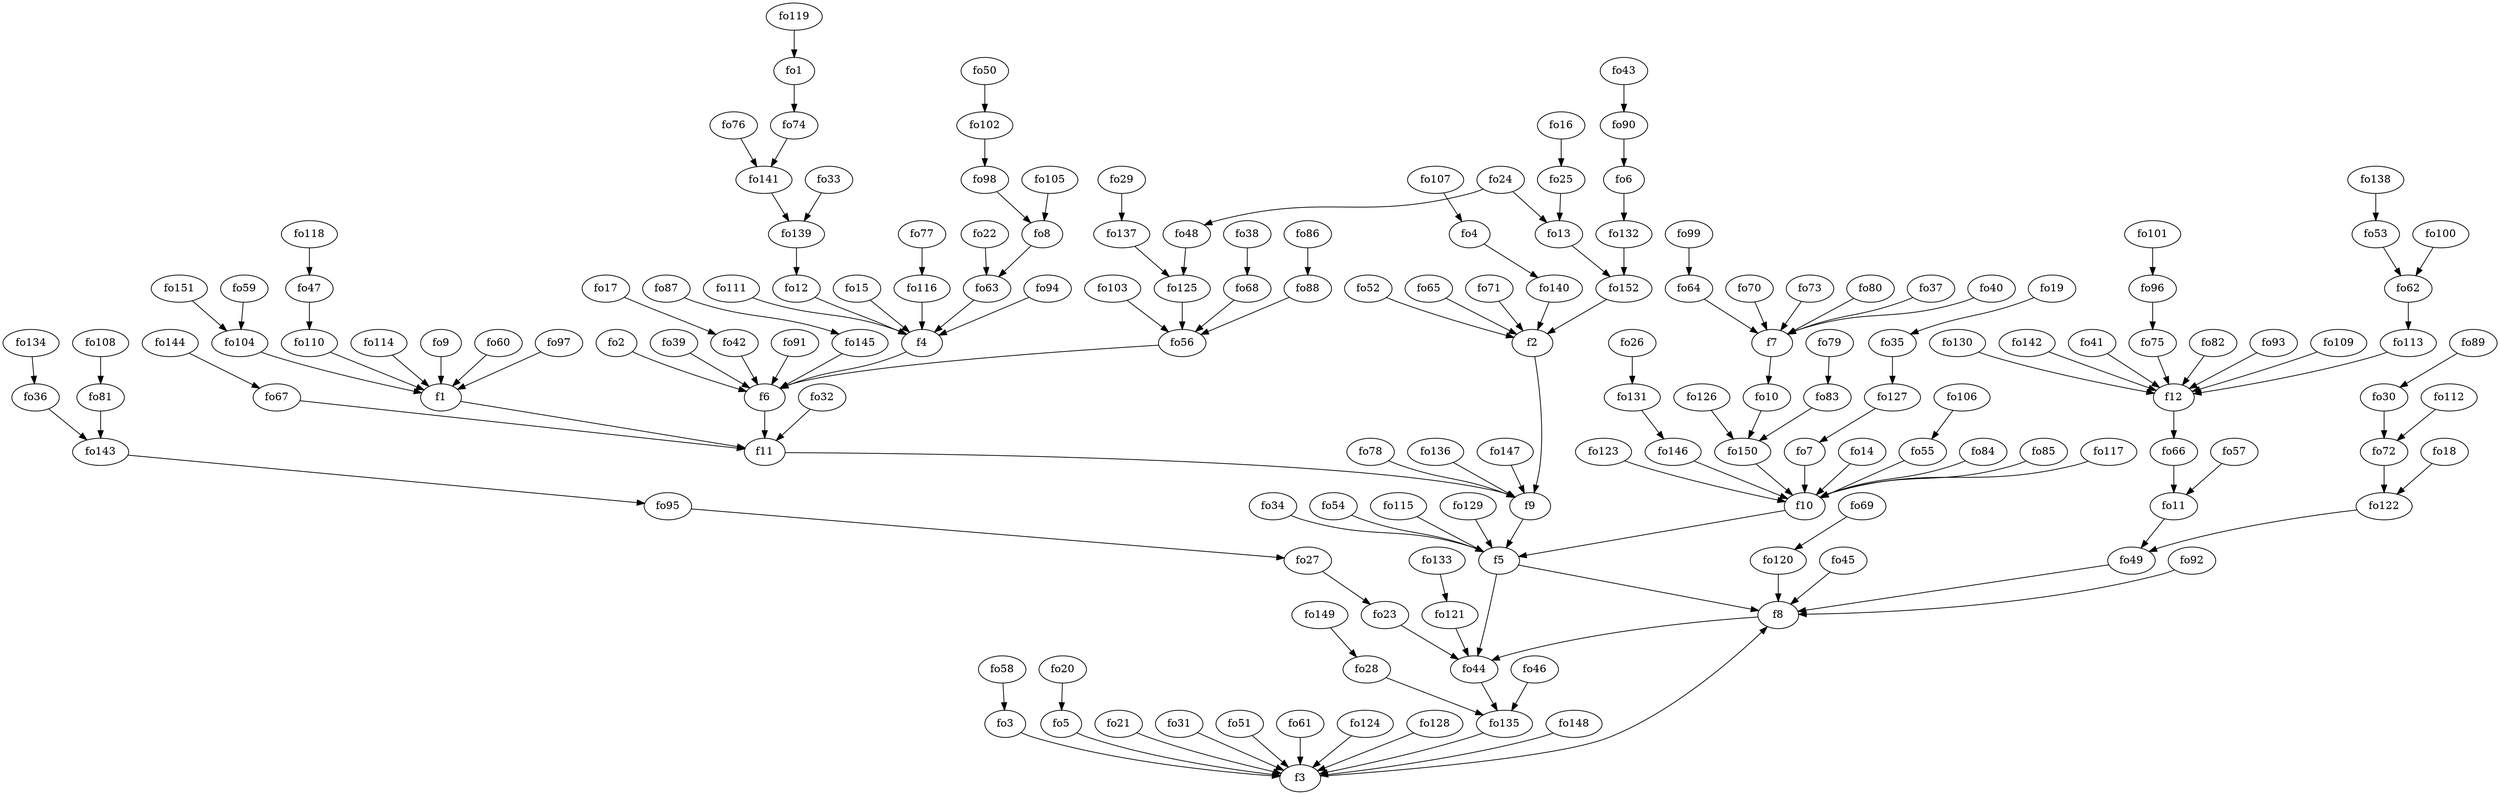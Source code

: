 strict digraph  {
f1;
f2;
f3;
f4;
f5;
f6;
f7;
f8;
f9;
f10;
f11;
f12;
fo1;
fo2;
fo3;
fo4;
fo5;
fo6;
fo7;
fo8;
fo9;
fo10;
fo11;
fo12;
fo13;
fo14;
fo15;
fo16;
fo17;
fo18;
fo19;
fo20;
fo21;
fo22;
fo23;
fo24;
fo25;
fo26;
fo27;
fo28;
fo29;
fo30;
fo31;
fo32;
fo33;
fo34;
fo35;
fo36;
fo37;
fo38;
fo39;
fo40;
fo41;
fo42;
fo43;
fo44;
fo45;
fo46;
fo47;
fo48;
fo49;
fo50;
fo51;
fo52;
fo53;
fo54;
fo55;
fo56;
fo57;
fo58;
fo59;
fo60;
fo61;
fo62;
fo63;
fo64;
fo65;
fo66;
fo67;
fo68;
fo69;
fo70;
fo71;
fo72;
fo73;
fo74;
fo75;
fo76;
fo77;
fo78;
fo79;
fo80;
fo81;
fo82;
fo83;
fo84;
fo85;
fo86;
fo87;
fo88;
fo89;
fo90;
fo91;
fo92;
fo93;
fo94;
fo95;
fo96;
fo97;
fo98;
fo99;
fo100;
fo101;
fo102;
fo103;
fo104;
fo105;
fo106;
fo107;
fo108;
fo109;
fo110;
fo111;
fo112;
fo113;
fo114;
fo115;
fo116;
fo117;
fo118;
fo119;
fo120;
fo121;
fo122;
fo123;
fo124;
fo125;
fo126;
fo127;
fo128;
fo129;
fo130;
fo131;
fo132;
fo133;
fo134;
fo135;
fo136;
fo137;
fo138;
fo139;
fo140;
fo141;
fo142;
fo143;
fo144;
fo145;
fo146;
fo147;
fo148;
fo149;
fo150;
fo151;
fo152;
f1 -> f11  [weight=2];
f2 -> f9  [weight=2];
f3 -> f8  [weight=2];
f4 -> f6  [weight=2];
f5 -> fo44  [weight=2];
f5 -> f8  [weight=2];
f6 -> f11  [weight=2];
f7 -> fo10  [weight=2];
f8 -> fo44  [weight=2];
f9 -> f5  [weight=2];
f10 -> f5  [weight=2];
f11 -> f9  [weight=2];
f12 -> fo66  [weight=2];
fo1 -> fo74  [weight=2];
fo2 -> f6  [weight=2];
fo3 -> f3  [weight=2];
fo4 -> fo140  [weight=2];
fo5 -> f3  [weight=2];
fo6 -> fo132  [weight=2];
fo7 -> f10  [weight=2];
fo8 -> fo63  [weight=2];
fo9 -> f1  [weight=2];
fo10 -> fo150  [weight=2];
fo11 -> fo49  [weight=2];
fo12 -> f4  [weight=2];
fo13 -> fo152  [weight=2];
fo14 -> f10  [weight=2];
fo15 -> f4  [weight=2];
fo16 -> fo25  [weight=2];
fo17 -> fo42  [weight=2];
fo18 -> fo122  [weight=2];
fo19 -> fo35  [weight=2];
fo20 -> fo5  [weight=2];
fo21 -> f3  [weight=2];
fo22 -> fo63  [weight=2];
fo23 -> fo44  [weight=2];
fo24 -> fo13  [weight=2];
fo24 -> fo48  [weight=2];
fo25 -> fo13  [weight=2];
fo26 -> fo131  [weight=2];
fo27 -> fo23  [weight=2];
fo28 -> fo135  [weight=2];
fo29 -> fo137  [weight=2];
fo30 -> fo72  [weight=2];
fo31 -> f3  [weight=2];
fo32 -> f11  [weight=2];
fo33 -> fo139  [weight=2];
fo34 -> f5  [weight=2];
fo35 -> fo127  [weight=2];
fo36 -> fo143  [weight=2];
fo37 -> f7  [weight=2];
fo38 -> fo68  [weight=2];
fo39 -> f6  [weight=2];
fo40 -> f7  [weight=2];
fo41 -> f12  [weight=2];
fo42 -> f6  [weight=2];
fo43 -> fo90  [weight=2];
fo44 -> fo135  [weight=2];
fo45 -> f8  [weight=2];
fo46 -> fo135  [weight=2];
fo47 -> fo110  [weight=2];
fo48 -> fo125  [weight=2];
fo49 -> f8  [weight=2];
fo50 -> fo102  [weight=2];
fo51 -> f3  [weight=2];
fo52 -> f2  [weight=2];
fo53 -> fo62  [weight=2];
fo54 -> f5  [weight=2];
fo55 -> f10  [weight=2];
fo56 -> f6  [weight=2];
fo57 -> fo11  [weight=2];
fo58 -> fo3  [weight=2];
fo59 -> fo104  [weight=2];
fo60 -> f1  [weight=2];
fo61 -> f3  [weight=2];
fo62 -> fo113  [weight=2];
fo63 -> f4  [weight=2];
fo64 -> f7  [weight=2];
fo65 -> f2  [weight=2];
fo66 -> fo11  [weight=2];
fo67 -> f11  [weight=2];
fo68 -> fo56  [weight=2];
fo69 -> fo120  [weight=2];
fo70 -> f7  [weight=2];
fo71 -> f2  [weight=2];
fo72 -> fo122  [weight=2];
fo73 -> f7  [weight=2];
fo74 -> fo141  [weight=2];
fo75 -> f12  [weight=2];
fo76 -> fo141  [weight=2];
fo77 -> fo116  [weight=2];
fo78 -> f9  [weight=2];
fo79 -> fo83  [weight=2];
fo80 -> f7  [weight=2];
fo81 -> fo143  [weight=2];
fo82 -> f12  [weight=2];
fo83 -> fo150  [weight=2];
fo84 -> f10  [weight=2];
fo85 -> f10  [weight=2];
fo86 -> fo88  [weight=2];
fo87 -> fo145  [weight=2];
fo88 -> fo56  [weight=2];
fo89 -> fo30  [weight=2];
fo90 -> fo6  [weight=2];
fo91 -> f6  [weight=2];
fo92 -> f8  [weight=2];
fo93 -> f12  [weight=2];
fo94 -> f4  [weight=2];
fo95 -> fo27  [weight=2];
fo96 -> fo75  [weight=2];
fo97 -> f1  [weight=2];
fo98 -> fo8  [weight=2];
fo99 -> fo64  [weight=2];
fo100 -> fo62  [weight=2];
fo101 -> fo96  [weight=2];
fo102 -> fo98  [weight=2];
fo103 -> fo56  [weight=2];
fo104 -> f1  [weight=2];
fo105 -> fo8  [weight=2];
fo106 -> fo55  [weight=2];
fo107 -> fo4  [weight=2];
fo108 -> fo81  [weight=2];
fo109 -> f12  [weight=2];
fo110 -> f1  [weight=2];
fo111 -> f4  [weight=2];
fo112 -> fo72  [weight=2];
fo113 -> f12  [weight=2];
fo114 -> f1  [weight=2];
fo115 -> f5  [weight=2];
fo116 -> f4  [weight=2];
fo117 -> f10  [weight=2];
fo118 -> fo47  [weight=2];
fo119 -> fo1  [weight=2];
fo120 -> f8  [weight=2];
fo121 -> fo44  [weight=2];
fo122 -> fo49  [weight=2];
fo123 -> f10  [weight=2];
fo124 -> f3  [weight=2];
fo125 -> fo56  [weight=2];
fo126 -> fo150  [weight=2];
fo127 -> fo7  [weight=2];
fo128 -> f3  [weight=2];
fo129 -> f5  [weight=2];
fo130 -> f12  [weight=2];
fo131 -> fo146  [weight=2];
fo132 -> fo152  [weight=2];
fo133 -> fo121  [weight=2];
fo134 -> fo36  [weight=2];
fo135 -> f3  [weight=2];
fo136 -> f9  [weight=2];
fo137 -> fo125  [weight=2];
fo138 -> fo53  [weight=2];
fo139 -> fo12  [weight=2];
fo140 -> f2  [weight=2];
fo141 -> fo139  [weight=2];
fo142 -> f12  [weight=2];
fo143 -> fo95  [weight=2];
fo144 -> fo67  [weight=2];
fo145 -> f6  [weight=2];
fo146 -> f10  [weight=2];
fo147 -> f9  [weight=2];
fo148 -> f3  [weight=2];
fo149 -> fo28  [weight=2];
fo150 -> f10  [weight=2];
fo151 -> fo104  [weight=2];
fo152 -> f2  [weight=2];
}

